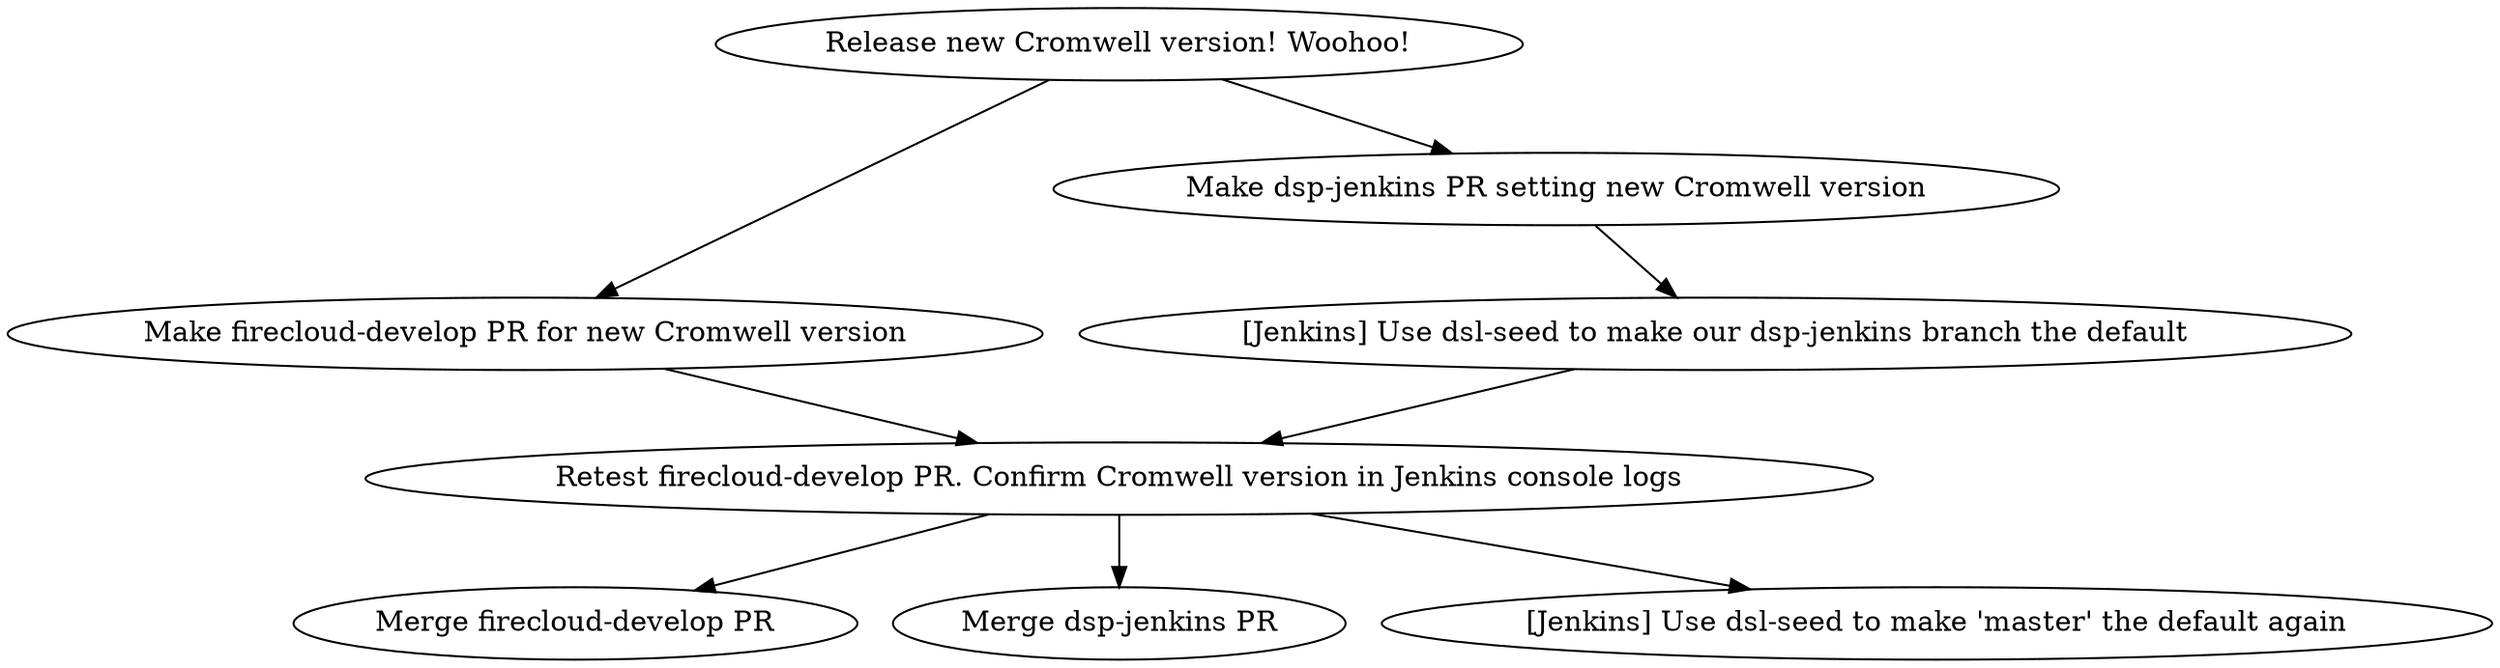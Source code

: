 digraph {

  # Nodes

  release_cromwell [shape=oval label="Release new Cromwell version! Woohoo!"];

  fcdev_branch [shape=oval label="Make firecloud-develop PR for new Cromwell version"];
  fcdev_test [shape=oval label="Retest firecloud-develop PR. Confirm Cromwell version in Jenkins console logs"];
  fcdev_merge [shape=oval label="Merge firecloud-develop PR"];

  dspjenkins_PR [shape=oval label="Make dsp-jenkins PR setting new Cromwell version"];
  dspjenkins_merge [shape=oval label="Merge dsp-jenkins PR"];

  jenkins_set [shape=oval label="[Jenkins] Use dsl-seed to make our dsp-jenkins branch the default"];
  jenkins_reset [shape=oval label="[Jenkins] Use dsl-seed to make 'master' the default again"];

  # Edges

  release_cromwell -> fcdev_branch
  release_cromwell -> dspjenkins_PR

  fcdev_branch -> fcdev_test

  dspjenkins_PR -> jenkins_set

  jenkins_set -> fcdev_test

  fcdev_test -> jenkins_reset

  fcdev_test -> dspjenkins_merge
  fcdev_test -> fcdev_merge

}
